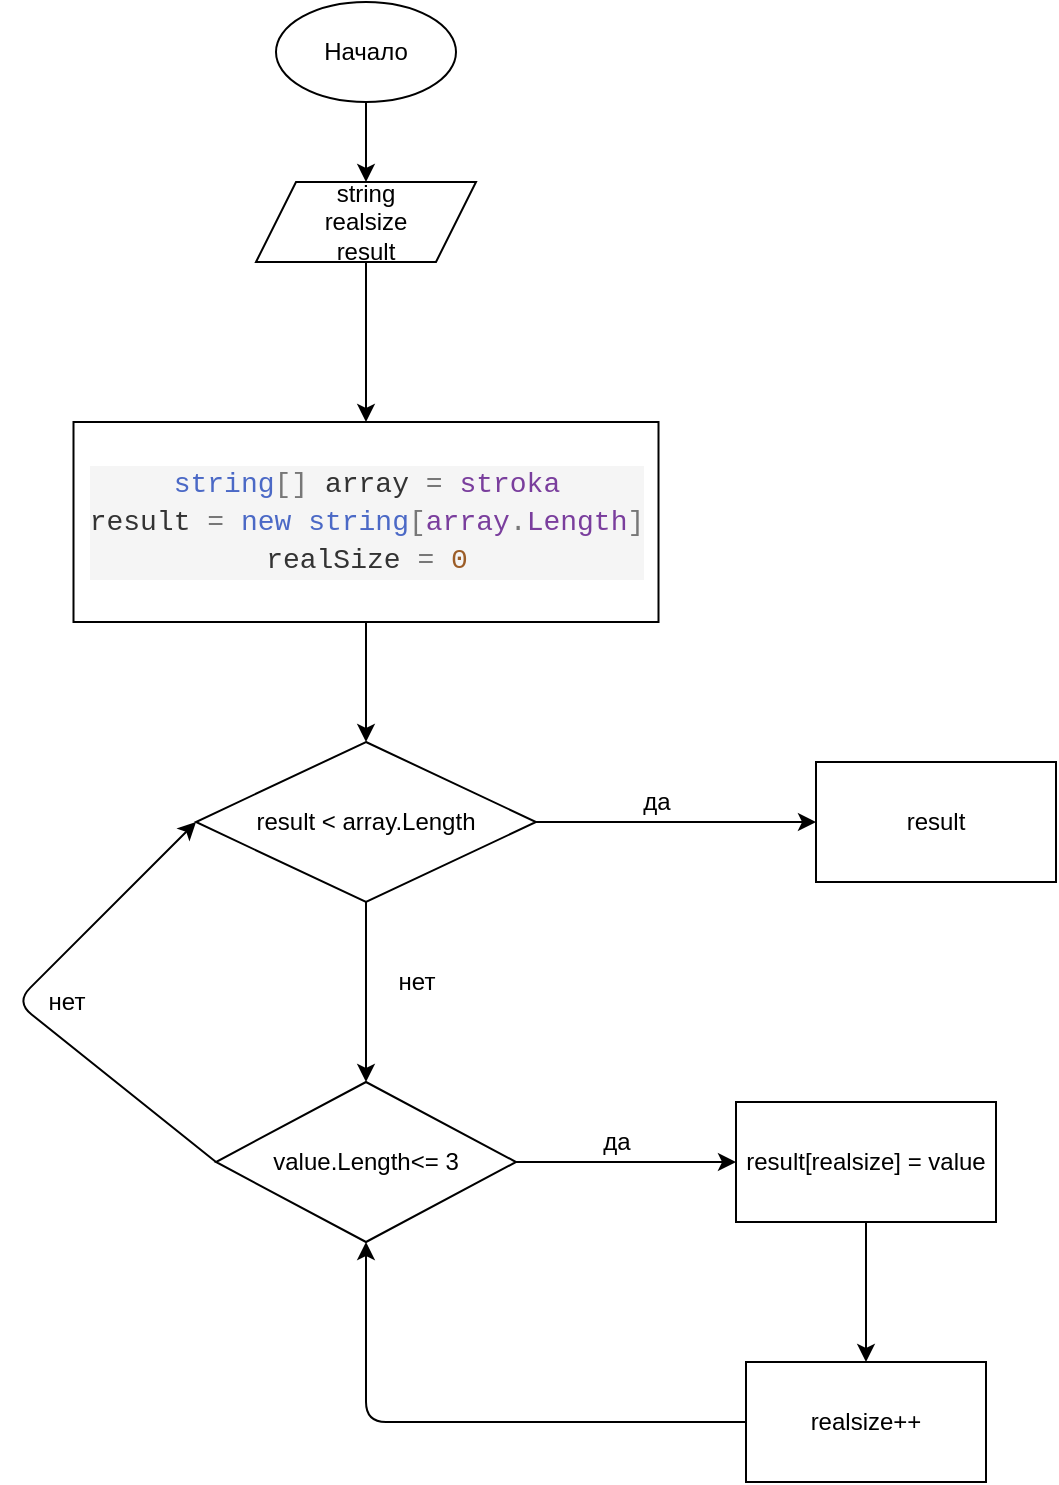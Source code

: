 <mxfile>
    <diagram id="lU2moMCovQJbQV1YTAk2" name="Страница 1">
        <mxGraphModel dx="683" dy="361" grid="1" gridSize="10" guides="1" tooltips="1" connect="1" arrows="1" fold="1" page="1" pageScale="1" pageWidth="827" pageHeight="1169" math="0" shadow="0">
            <root>
                <mxCell id="0"/>
                <mxCell id="1" parent="0"/>
                <mxCell id="3" style="edgeStyle=none;html=1;" edge="1" parent="1" source="2" target="4">
                    <mxGeometry relative="1" as="geometry">
                        <mxPoint x="225" y="210" as="targetPoint"/>
                    </mxGeometry>
                </mxCell>
                <mxCell id="2" value="Начало" style="ellipse;whiteSpace=wrap;html=1;" vertex="1" parent="1">
                    <mxGeometry x="180" y="120" width="90" height="50" as="geometry"/>
                </mxCell>
                <mxCell id="5" style="edgeStyle=none;html=1;entryX=0.5;entryY=0;entryDx=0;entryDy=0;" edge="1" parent="1" source="4" target="6">
                    <mxGeometry relative="1" as="geometry">
                        <mxPoint x="225" y="290" as="targetPoint"/>
                    </mxGeometry>
                </mxCell>
                <mxCell id="4" value="string&lt;br&gt;realsize&lt;br&gt;result" style="shape=parallelogram;perimeter=parallelogramPerimeter;whiteSpace=wrap;html=1;fixedSize=1;" vertex="1" parent="1">
                    <mxGeometry x="170" y="210" width="110" height="40" as="geometry"/>
                </mxCell>
                <mxCell id="7" style="edgeStyle=none;html=1;" edge="1" parent="1" source="6" target="8">
                    <mxGeometry relative="1" as="geometry">
                        <mxPoint x="225.0" y="490" as="targetPoint"/>
                    </mxGeometry>
                </mxCell>
                <mxCell id="6" value="&lt;div style=&quot;color: rgb(51 , 51 , 51) ; background-color: rgb(245 , 245 , 245) ; font-family: &amp;#34;consolas&amp;#34; , &amp;#34;courier new&amp;#34; , monospace ; font-size: 14px ; line-height: 19px&quot;&gt;&lt;span style=&quot;color: #4b69c6&quot;&gt;string&lt;/span&gt;&lt;span style=&quot;color: #777777&quot;&gt;[]&lt;/span&gt; array &lt;span style=&quot;color: #777777&quot;&gt;=&lt;/span&gt; &lt;span style=&quot;color: #7a3e9d&quot;&gt;stroka&lt;/span&gt;&lt;/div&gt;&lt;div style=&quot;color: rgb(51 , 51 , 51) ; background-color: rgb(245 , 245 , 245) ; font-family: &amp;#34;consolas&amp;#34; , &amp;#34;courier new&amp;#34; , monospace ; font-size: 14px ; line-height: 19px&quot;&gt;&lt;div style=&quot;font-family: &amp;#34;consolas&amp;#34; , &amp;#34;courier new&amp;#34; , monospace ; line-height: 19px&quot;&gt;result &lt;span style=&quot;color: #777777&quot;&gt;=&lt;/span&gt; &lt;span style=&quot;color: #4b69c6&quot;&gt;new&lt;/span&gt; &lt;span style=&quot;color: #4b69c6&quot;&gt;string&lt;/span&gt;&lt;span style=&quot;color: #777777&quot;&gt;[&lt;/span&gt;&lt;span style=&quot;color: #7a3e9d&quot;&gt;array&lt;/span&gt;&lt;span style=&quot;color: #777777&quot;&gt;.&lt;/span&gt;&lt;span style=&quot;color: #7a3e9d&quot;&gt;Length&lt;/span&gt;&lt;span style=&quot;color: #777777&quot;&gt;]&lt;/span&gt;&lt;/div&gt;&lt;div style=&quot;font-family: &amp;#34;consolas&amp;#34; , &amp;#34;courier new&amp;#34; , monospace ; line-height: 19px&quot;&gt;&lt;div style=&quot;font-family: &amp;#34;consolas&amp;#34; , &amp;#34;courier new&amp;#34; , monospace ; line-height: 19px&quot;&gt;realSize &lt;span style=&quot;color: #777777&quot;&gt;=&lt;/span&gt; &lt;span style=&quot;color: #9c5d27&quot;&gt;0&lt;/span&gt;&lt;/div&gt;&lt;/div&gt;&lt;/div&gt;" style="rounded=0;whiteSpace=wrap;html=1;" vertex="1" parent="1">
                    <mxGeometry x="78.75" y="330" width="292.5" height="100" as="geometry"/>
                </mxCell>
                <mxCell id="9" style="edgeStyle=none;html=1;" edge="1" parent="1" source="8">
                    <mxGeometry relative="1" as="geometry">
                        <mxPoint x="450" y="530" as="targetPoint"/>
                    </mxGeometry>
                </mxCell>
                <mxCell id="10" style="edgeStyle=none;html=1;" edge="1" parent="1" source="8">
                    <mxGeometry relative="1" as="geometry">
                        <mxPoint x="225.0" y="660" as="targetPoint"/>
                    </mxGeometry>
                </mxCell>
                <mxCell id="8" value="result &amp;lt; array.Length" style="rhombus;whiteSpace=wrap;html=1;" vertex="1" parent="1">
                    <mxGeometry x="140" y="490" width="170" height="80" as="geometry"/>
                </mxCell>
                <mxCell id="12" value="да" style="text;html=1;align=center;verticalAlign=middle;resizable=0;points=[];autosize=1;strokeColor=none;fillColor=none;" vertex="1" parent="1">
                    <mxGeometry x="355" y="510" width="30" height="20" as="geometry"/>
                </mxCell>
                <mxCell id="13" value="нет" style="text;html=1;align=center;verticalAlign=middle;resizable=0;points=[];autosize=1;strokeColor=none;fillColor=none;" vertex="1" parent="1">
                    <mxGeometry x="235" y="600" width="30" height="20" as="geometry"/>
                </mxCell>
                <mxCell id="14" value="result" style="rounded=0;whiteSpace=wrap;html=1;" vertex="1" parent="1">
                    <mxGeometry x="450" y="500" width="120" height="60" as="geometry"/>
                </mxCell>
                <mxCell id="17" style="edgeStyle=none;html=1;entryX=0;entryY=0.5;entryDx=0;entryDy=0;exitX=0;exitY=0.5;exitDx=0;exitDy=0;" edge="1" parent="1" source="16" target="8">
                    <mxGeometry relative="1" as="geometry">
                        <mxPoint x="10" y="700" as="targetPoint"/>
                        <Array as="points">
                            <mxPoint x="50" y="620"/>
                        </Array>
                    </mxGeometry>
                </mxCell>
                <mxCell id="19" style="edgeStyle=none;html=1;" edge="1" parent="1" source="16">
                    <mxGeometry relative="1" as="geometry">
                        <mxPoint x="410" y="700" as="targetPoint"/>
                    </mxGeometry>
                </mxCell>
                <mxCell id="16" value="value.Length&amp;lt;= 3" style="rhombus;whiteSpace=wrap;html=1;" vertex="1" parent="1">
                    <mxGeometry x="150" y="660" width="150" height="80" as="geometry"/>
                </mxCell>
                <mxCell id="18" value="нет" style="text;html=1;align=center;verticalAlign=middle;resizable=0;points=[];autosize=1;strokeColor=none;fillColor=none;" vertex="1" parent="1">
                    <mxGeometry x="60" y="610" width="30" height="20" as="geometry"/>
                </mxCell>
                <mxCell id="20" value="да" style="text;html=1;align=center;verticalAlign=middle;resizable=0;points=[];autosize=1;strokeColor=none;fillColor=none;" vertex="1" parent="1">
                    <mxGeometry x="335" y="680" width="30" height="20" as="geometry"/>
                </mxCell>
                <mxCell id="22" style="edgeStyle=none;html=1;" edge="1" parent="1" source="21" target="23">
                    <mxGeometry relative="1" as="geometry">
                        <mxPoint x="475" y="830" as="targetPoint"/>
                    </mxGeometry>
                </mxCell>
                <mxCell id="21" value="result[realsize] = value" style="rounded=0;whiteSpace=wrap;html=1;" vertex="1" parent="1">
                    <mxGeometry x="410" y="670" width="130" height="60" as="geometry"/>
                </mxCell>
                <mxCell id="24" style="edgeStyle=none;html=1;entryX=0.5;entryY=1;entryDx=0;entryDy=0;" edge="1" parent="1" source="23" target="16">
                    <mxGeometry relative="1" as="geometry">
                        <Array as="points">
                            <mxPoint x="225" y="830"/>
                        </Array>
                    </mxGeometry>
                </mxCell>
                <mxCell id="23" value="realsize++" style="rounded=0;whiteSpace=wrap;html=1;" vertex="1" parent="1">
                    <mxGeometry x="415" y="800" width="120" height="60" as="geometry"/>
                </mxCell>
            </root>
        </mxGraphModel>
    </diagram>
</mxfile>